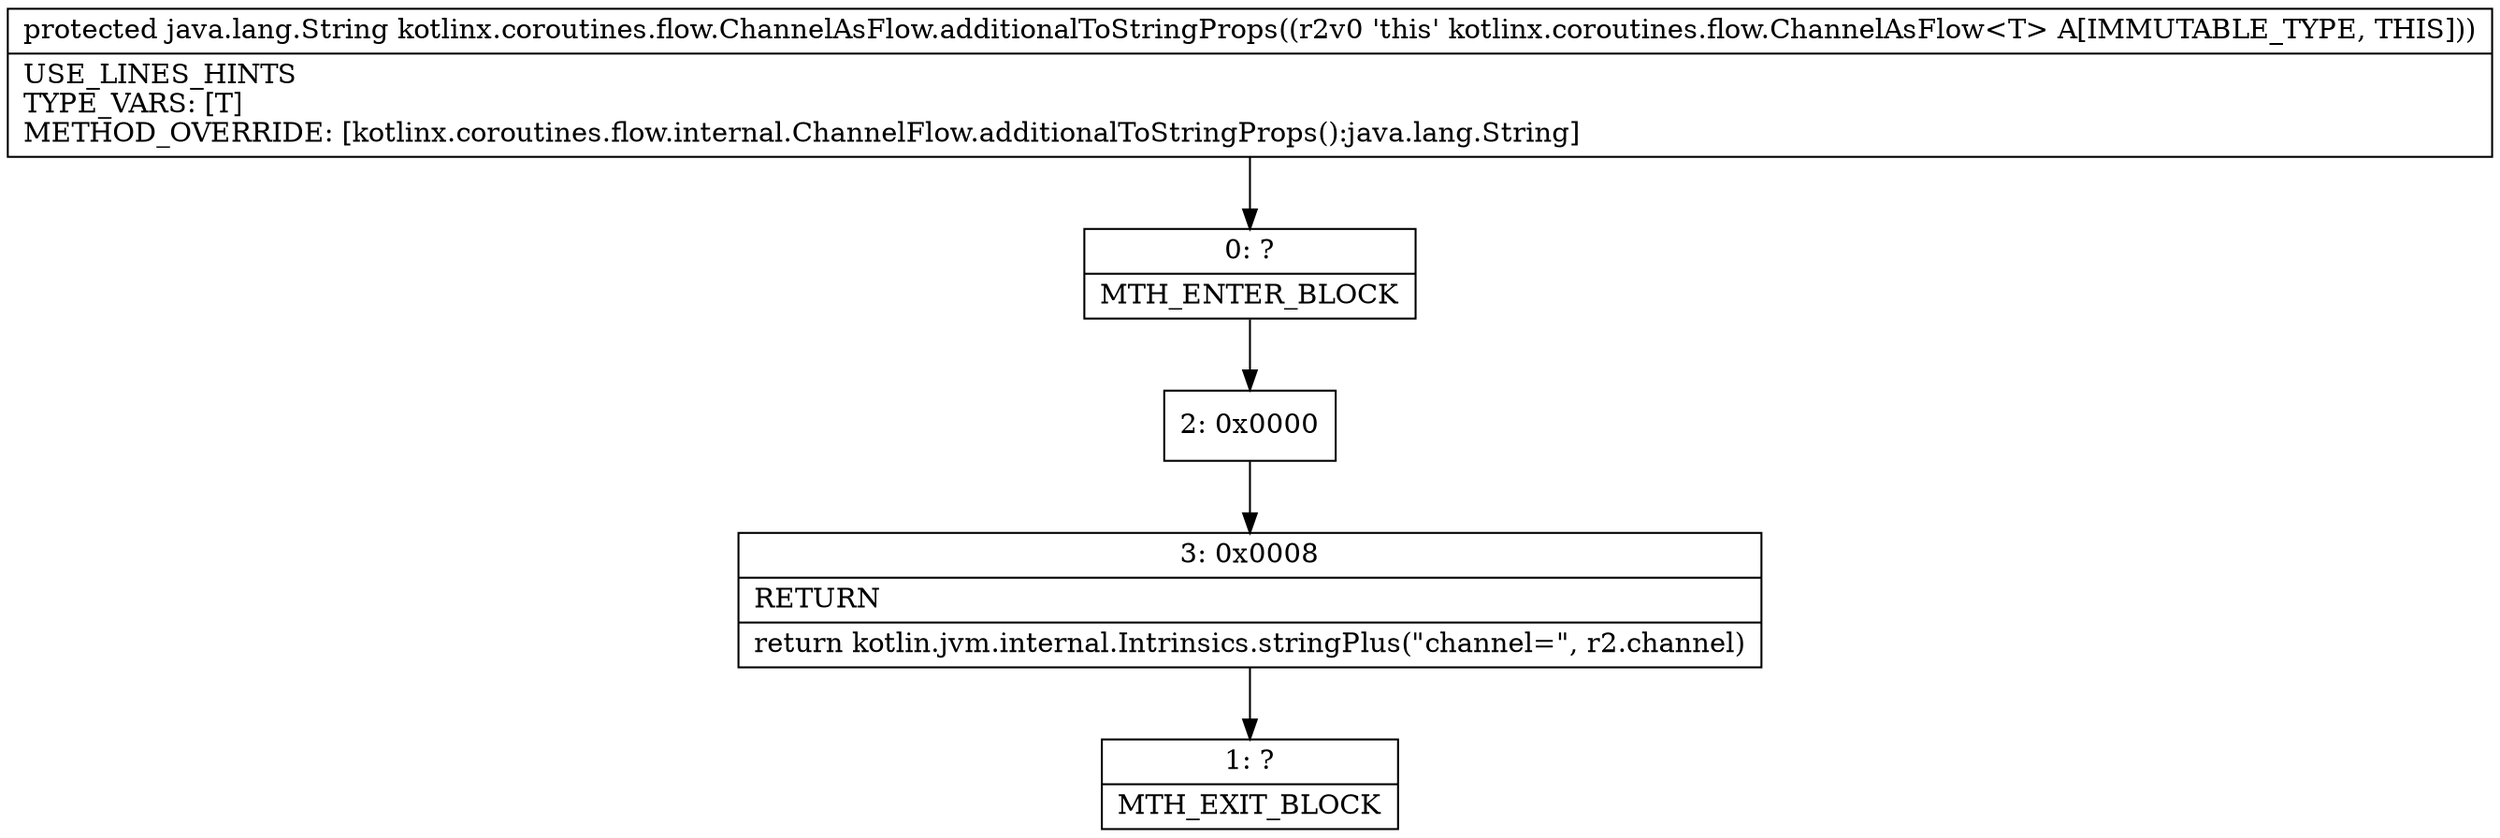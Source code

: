 digraph "CFG forkotlinx.coroutines.flow.ChannelAsFlow.additionalToStringProps()Ljava\/lang\/String;" {
Node_0 [shape=record,label="{0\:\ ?|MTH_ENTER_BLOCK\l}"];
Node_2 [shape=record,label="{2\:\ 0x0000}"];
Node_3 [shape=record,label="{3\:\ 0x0008|RETURN\l|return kotlin.jvm.internal.Intrinsics.stringPlus(\"channel=\", r2.channel)\l}"];
Node_1 [shape=record,label="{1\:\ ?|MTH_EXIT_BLOCK\l}"];
MethodNode[shape=record,label="{protected java.lang.String kotlinx.coroutines.flow.ChannelAsFlow.additionalToStringProps((r2v0 'this' kotlinx.coroutines.flow.ChannelAsFlow\<T\> A[IMMUTABLE_TYPE, THIS]))  | USE_LINES_HINTS\lTYPE_VARS: [T]\lMETHOD_OVERRIDE: [kotlinx.coroutines.flow.internal.ChannelFlow.additionalToStringProps():java.lang.String]\l}"];
MethodNode -> Node_0;Node_0 -> Node_2;
Node_2 -> Node_3;
Node_3 -> Node_1;
}

